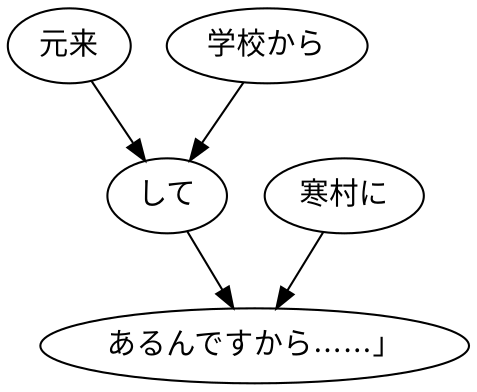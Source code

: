 digraph graph8008 {
	node0 [label="元来"];
	node1 [label="学校から"];
	node2 [label="して"];
	node3 [label="寒村に"];
	node4 [label="あるんですから……」"];
	node0 -> node2;
	node1 -> node2;
	node2 -> node4;
	node3 -> node4;
}
